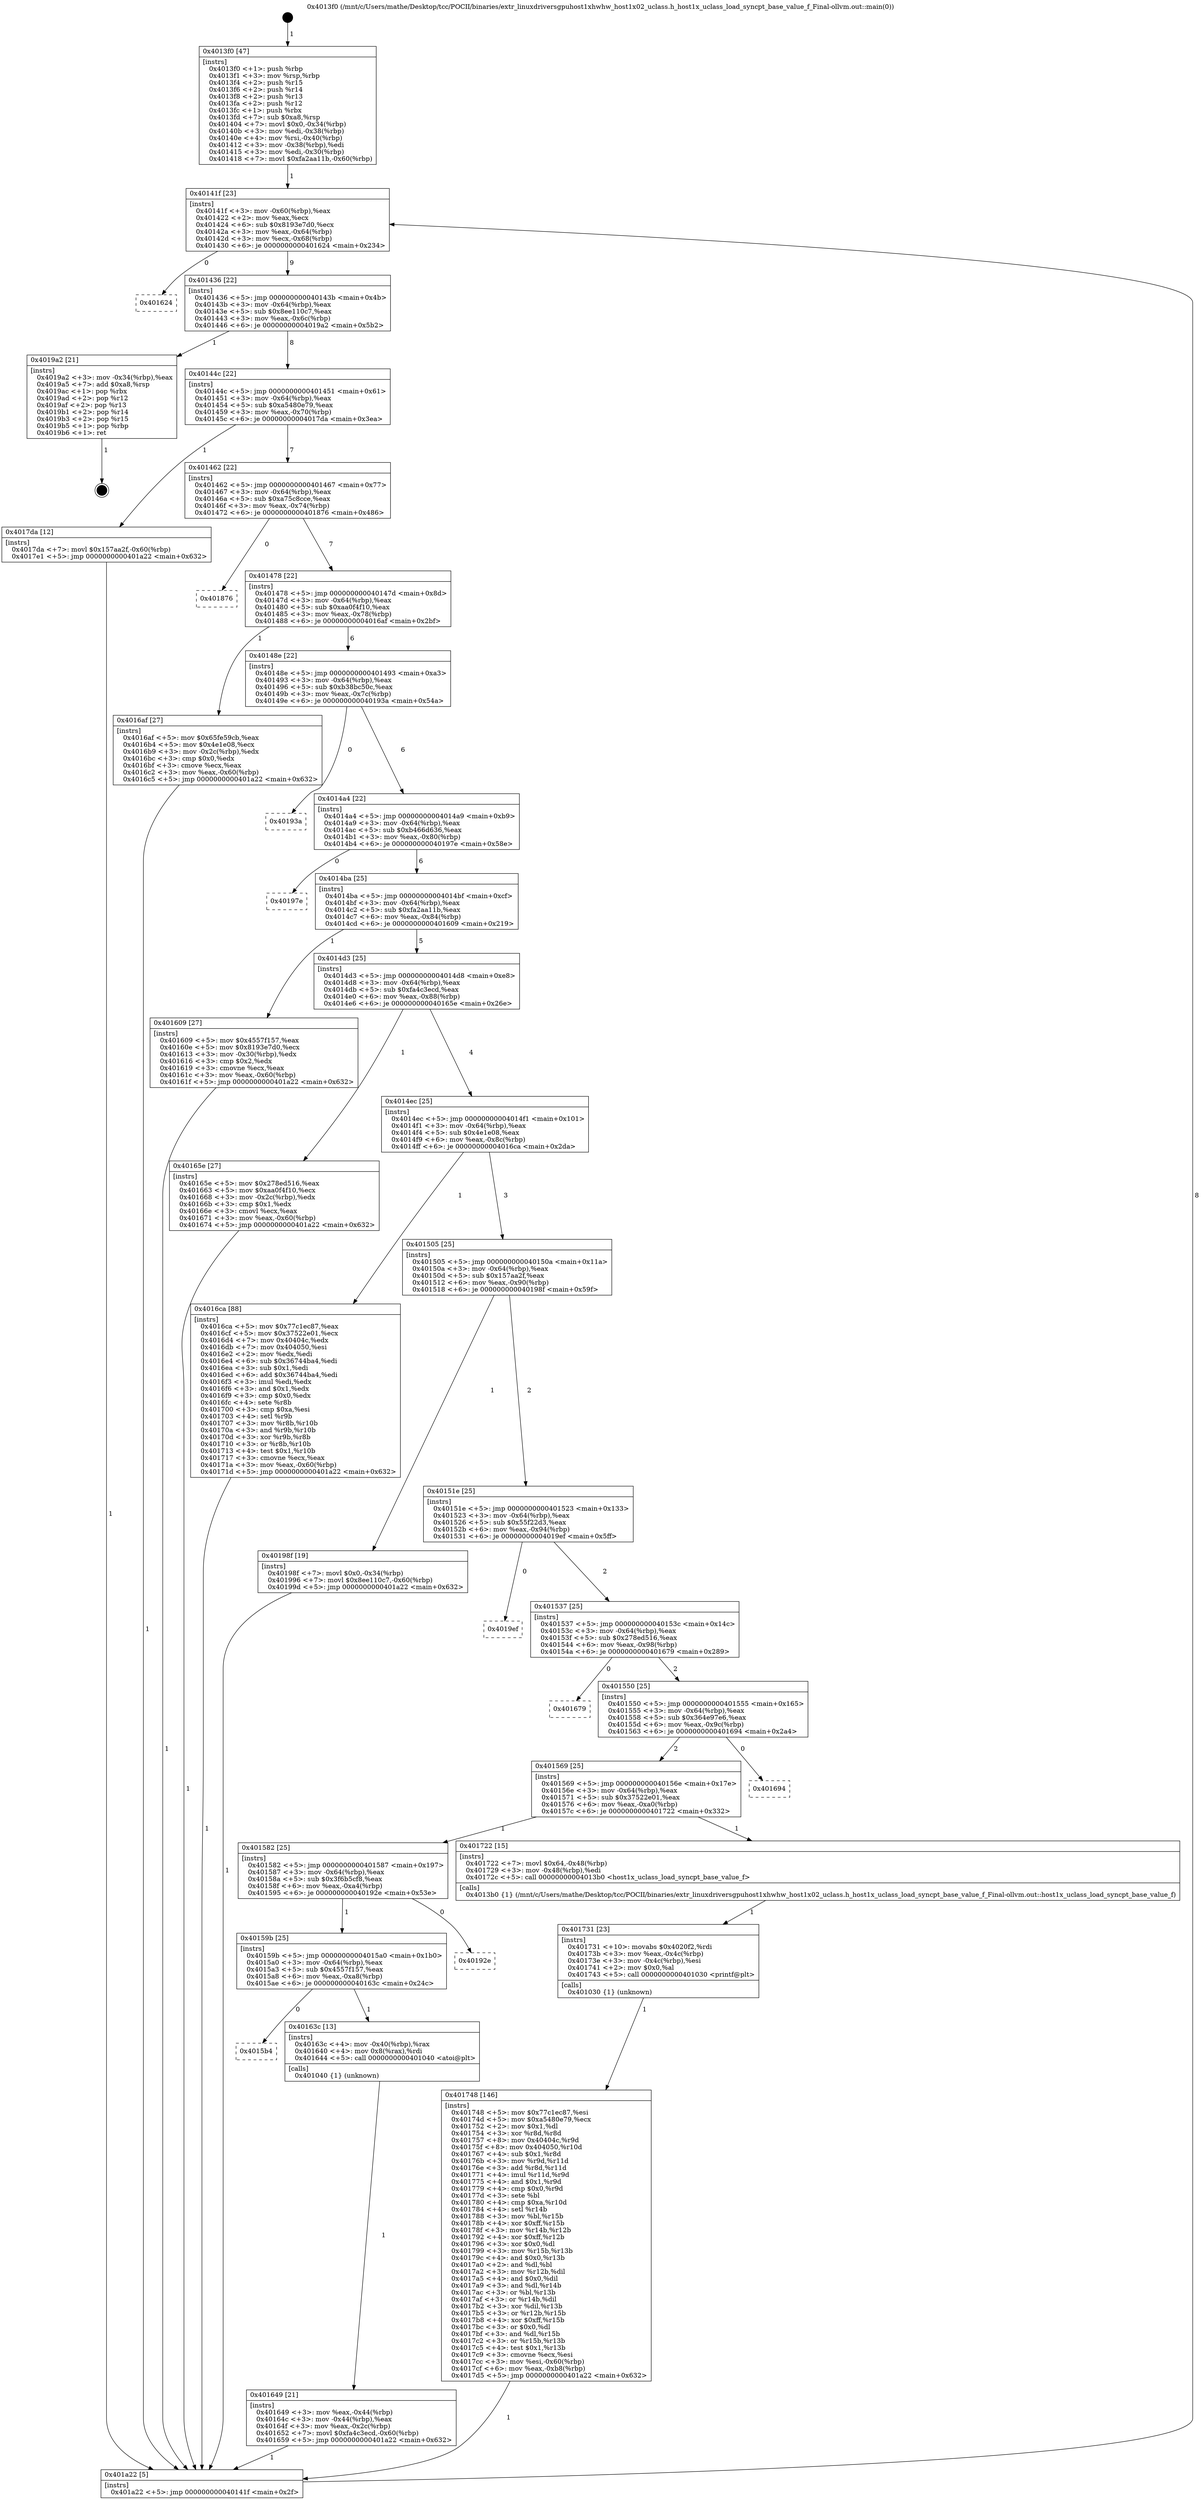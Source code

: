 digraph "0x4013f0" {
  label = "0x4013f0 (/mnt/c/Users/mathe/Desktop/tcc/POCII/binaries/extr_linuxdriversgpuhost1xhwhw_host1x02_uclass.h_host1x_uclass_load_syncpt_base_value_f_Final-ollvm.out::main(0))"
  labelloc = "t"
  node[shape=record]

  Entry [label="",width=0.3,height=0.3,shape=circle,fillcolor=black,style=filled]
  "0x40141f" [label="{
     0x40141f [23]\l
     | [instrs]\l
     &nbsp;&nbsp;0x40141f \<+3\>: mov -0x60(%rbp),%eax\l
     &nbsp;&nbsp;0x401422 \<+2\>: mov %eax,%ecx\l
     &nbsp;&nbsp;0x401424 \<+6\>: sub $0x8193e7d0,%ecx\l
     &nbsp;&nbsp;0x40142a \<+3\>: mov %eax,-0x64(%rbp)\l
     &nbsp;&nbsp;0x40142d \<+3\>: mov %ecx,-0x68(%rbp)\l
     &nbsp;&nbsp;0x401430 \<+6\>: je 0000000000401624 \<main+0x234\>\l
  }"]
  "0x401624" [label="{
     0x401624\l
  }", style=dashed]
  "0x401436" [label="{
     0x401436 [22]\l
     | [instrs]\l
     &nbsp;&nbsp;0x401436 \<+5\>: jmp 000000000040143b \<main+0x4b\>\l
     &nbsp;&nbsp;0x40143b \<+3\>: mov -0x64(%rbp),%eax\l
     &nbsp;&nbsp;0x40143e \<+5\>: sub $0x8ee110c7,%eax\l
     &nbsp;&nbsp;0x401443 \<+3\>: mov %eax,-0x6c(%rbp)\l
     &nbsp;&nbsp;0x401446 \<+6\>: je 00000000004019a2 \<main+0x5b2\>\l
  }"]
  Exit [label="",width=0.3,height=0.3,shape=circle,fillcolor=black,style=filled,peripheries=2]
  "0x4019a2" [label="{
     0x4019a2 [21]\l
     | [instrs]\l
     &nbsp;&nbsp;0x4019a2 \<+3\>: mov -0x34(%rbp),%eax\l
     &nbsp;&nbsp;0x4019a5 \<+7\>: add $0xa8,%rsp\l
     &nbsp;&nbsp;0x4019ac \<+1\>: pop %rbx\l
     &nbsp;&nbsp;0x4019ad \<+2\>: pop %r12\l
     &nbsp;&nbsp;0x4019af \<+2\>: pop %r13\l
     &nbsp;&nbsp;0x4019b1 \<+2\>: pop %r14\l
     &nbsp;&nbsp;0x4019b3 \<+2\>: pop %r15\l
     &nbsp;&nbsp;0x4019b5 \<+1\>: pop %rbp\l
     &nbsp;&nbsp;0x4019b6 \<+1\>: ret\l
  }"]
  "0x40144c" [label="{
     0x40144c [22]\l
     | [instrs]\l
     &nbsp;&nbsp;0x40144c \<+5\>: jmp 0000000000401451 \<main+0x61\>\l
     &nbsp;&nbsp;0x401451 \<+3\>: mov -0x64(%rbp),%eax\l
     &nbsp;&nbsp;0x401454 \<+5\>: sub $0xa5480e79,%eax\l
     &nbsp;&nbsp;0x401459 \<+3\>: mov %eax,-0x70(%rbp)\l
     &nbsp;&nbsp;0x40145c \<+6\>: je 00000000004017da \<main+0x3ea\>\l
  }"]
  "0x401748" [label="{
     0x401748 [146]\l
     | [instrs]\l
     &nbsp;&nbsp;0x401748 \<+5\>: mov $0x77c1ec87,%esi\l
     &nbsp;&nbsp;0x40174d \<+5\>: mov $0xa5480e79,%ecx\l
     &nbsp;&nbsp;0x401752 \<+2\>: mov $0x1,%dl\l
     &nbsp;&nbsp;0x401754 \<+3\>: xor %r8d,%r8d\l
     &nbsp;&nbsp;0x401757 \<+8\>: mov 0x40404c,%r9d\l
     &nbsp;&nbsp;0x40175f \<+8\>: mov 0x404050,%r10d\l
     &nbsp;&nbsp;0x401767 \<+4\>: sub $0x1,%r8d\l
     &nbsp;&nbsp;0x40176b \<+3\>: mov %r9d,%r11d\l
     &nbsp;&nbsp;0x40176e \<+3\>: add %r8d,%r11d\l
     &nbsp;&nbsp;0x401771 \<+4\>: imul %r11d,%r9d\l
     &nbsp;&nbsp;0x401775 \<+4\>: and $0x1,%r9d\l
     &nbsp;&nbsp;0x401779 \<+4\>: cmp $0x0,%r9d\l
     &nbsp;&nbsp;0x40177d \<+3\>: sete %bl\l
     &nbsp;&nbsp;0x401780 \<+4\>: cmp $0xa,%r10d\l
     &nbsp;&nbsp;0x401784 \<+4\>: setl %r14b\l
     &nbsp;&nbsp;0x401788 \<+3\>: mov %bl,%r15b\l
     &nbsp;&nbsp;0x40178b \<+4\>: xor $0xff,%r15b\l
     &nbsp;&nbsp;0x40178f \<+3\>: mov %r14b,%r12b\l
     &nbsp;&nbsp;0x401792 \<+4\>: xor $0xff,%r12b\l
     &nbsp;&nbsp;0x401796 \<+3\>: xor $0x0,%dl\l
     &nbsp;&nbsp;0x401799 \<+3\>: mov %r15b,%r13b\l
     &nbsp;&nbsp;0x40179c \<+4\>: and $0x0,%r13b\l
     &nbsp;&nbsp;0x4017a0 \<+2\>: and %dl,%bl\l
     &nbsp;&nbsp;0x4017a2 \<+3\>: mov %r12b,%dil\l
     &nbsp;&nbsp;0x4017a5 \<+4\>: and $0x0,%dil\l
     &nbsp;&nbsp;0x4017a9 \<+3\>: and %dl,%r14b\l
     &nbsp;&nbsp;0x4017ac \<+3\>: or %bl,%r13b\l
     &nbsp;&nbsp;0x4017af \<+3\>: or %r14b,%dil\l
     &nbsp;&nbsp;0x4017b2 \<+3\>: xor %dil,%r13b\l
     &nbsp;&nbsp;0x4017b5 \<+3\>: or %r12b,%r15b\l
     &nbsp;&nbsp;0x4017b8 \<+4\>: xor $0xff,%r15b\l
     &nbsp;&nbsp;0x4017bc \<+3\>: or $0x0,%dl\l
     &nbsp;&nbsp;0x4017bf \<+3\>: and %dl,%r15b\l
     &nbsp;&nbsp;0x4017c2 \<+3\>: or %r15b,%r13b\l
     &nbsp;&nbsp;0x4017c5 \<+4\>: test $0x1,%r13b\l
     &nbsp;&nbsp;0x4017c9 \<+3\>: cmovne %ecx,%esi\l
     &nbsp;&nbsp;0x4017cc \<+3\>: mov %esi,-0x60(%rbp)\l
     &nbsp;&nbsp;0x4017cf \<+6\>: mov %eax,-0xb8(%rbp)\l
     &nbsp;&nbsp;0x4017d5 \<+5\>: jmp 0000000000401a22 \<main+0x632\>\l
  }"]
  "0x4017da" [label="{
     0x4017da [12]\l
     | [instrs]\l
     &nbsp;&nbsp;0x4017da \<+7\>: movl $0x157aa2f,-0x60(%rbp)\l
     &nbsp;&nbsp;0x4017e1 \<+5\>: jmp 0000000000401a22 \<main+0x632\>\l
  }"]
  "0x401462" [label="{
     0x401462 [22]\l
     | [instrs]\l
     &nbsp;&nbsp;0x401462 \<+5\>: jmp 0000000000401467 \<main+0x77\>\l
     &nbsp;&nbsp;0x401467 \<+3\>: mov -0x64(%rbp),%eax\l
     &nbsp;&nbsp;0x40146a \<+5\>: sub $0xa75c8cce,%eax\l
     &nbsp;&nbsp;0x40146f \<+3\>: mov %eax,-0x74(%rbp)\l
     &nbsp;&nbsp;0x401472 \<+6\>: je 0000000000401876 \<main+0x486\>\l
  }"]
  "0x401731" [label="{
     0x401731 [23]\l
     | [instrs]\l
     &nbsp;&nbsp;0x401731 \<+10\>: movabs $0x4020f2,%rdi\l
     &nbsp;&nbsp;0x40173b \<+3\>: mov %eax,-0x4c(%rbp)\l
     &nbsp;&nbsp;0x40173e \<+3\>: mov -0x4c(%rbp),%esi\l
     &nbsp;&nbsp;0x401741 \<+2\>: mov $0x0,%al\l
     &nbsp;&nbsp;0x401743 \<+5\>: call 0000000000401030 \<printf@plt\>\l
     | [calls]\l
     &nbsp;&nbsp;0x401030 \{1\} (unknown)\l
  }"]
  "0x401876" [label="{
     0x401876\l
  }", style=dashed]
  "0x401478" [label="{
     0x401478 [22]\l
     | [instrs]\l
     &nbsp;&nbsp;0x401478 \<+5\>: jmp 000000000040147d \<main+0x8d\>\l
     &nbsp;&nbsp;0x40147d \<+3\>: mov -0x64(%rbp),%eax\l
     &nbsp;&nbsp;0x401480 \<+5\>: sub $0xaa0f4f10,%eax\l
     &nbsp;&nbsp;0x401485 \<+3\>: mov %eax,-0x78(%rbp)\l
     &nbsp;&nbsp;0x401488 \<+6\>: je 00000000004016af \<main+0x2bf\>\l
  }"]
  "0x401649" [label="{
     0x401649 [21]\l
     | [instrs]\l
     &nbsp;&nbsp;0x401649 \<+3\>: mov %eax,-0x44(%rbp)\l
     &nbsp;&nbsp;0x40164c \<+3\>: mov -0x44(%rbp),%eax\l
     &nbsp;&nbsp;0x40164f \<+3\>: mov %eax,-0x2c(%rbp)\l
     &nbsp;&nbsp;0x401652 \<+7\>: movl $0xfa4c3ecd,-0x60(%rbp)\l
     &nbsp;&nbsp;0x401659 \<+5\>: jmp 0000000000401a22 \<main+0x632\>\l
  }"]
  "0x4016af" [label="{
     0x4016af [27]\l
     | [instrs]\l
     &nbsp;&nbsp;0x4016af \<+5\>: mov $0x65fe59cb,%eax\l
     &nbsp;&nbsp;0x4016b4 \<+5\>: mov $0x4e1e08,%ecx\l
     &nbsp;&nbsp;0x4016b9 \<+3\>: mov -0x2c(%rbp),%edx\l
     &nbsp;&nbsp;0x4016bc \<+3\>: cmp $0x0,%edx\l
     &nbsp;&nbsp;0x4016bf \<+3\>: cmove %ecx,%eax\l
     &nbsp;&nbsp;0x4016c2 \<+3\>: mov %eax,-0x60(%rbp)\l
     &nbsp;&nbsp;0x4016c5 \<+5\>: jmp 0000000000401a22 \<main+0x632\>\l
  }"]
  "0x40148e" [label="{
     0x40148e [22]\l
     | [instrs]\l
     &nbsp;&nbsp;0x40148e \<+5\>: jmp 0000000000401493 \<main+0xa3\>\l
     &nbsp;&nbsp;0x401493 \<+3\>: mov -0x64(%rbp),%eax\l
     &nbsp;&nbsp;0x401496 \<+5\>: sub $0xb38bc50c,%eax\l
     &nbsp;&nbsp;0x40149b \<+3\>: mov %eax,-0x7c(%rbp)\l
     &nbsp;&nbsp;0x40149e \<+6\>: je 000000000040193a \<main+0x54a\>\l
  }"]
  "0x4015b4" [label="{
     0x4015b4\l
  }", style=dashed]
  "0x40193a" [label="{
     0x40193a\l
  }", style=dashed]
  "0x4014a4" [label="{
     0x4014a4 [22]\l
     | [instrs]\l
     &nbsp;&nbsp;0x4014a4 \<+5\>: jmp 00000000004014a9 \<main+0xb9\>\l
     &nbsp;&nbsp;0x4014a9 \<+3\>: mov -0x64(%rbp),%eax\l
     &nbsp;&nbsp;0x4014ac \<+5\>: sub $0xb466d636,%eax\l
     &nbsp;&nbsp;0x4014b1 \<+3\>: mov %eax,-0x80(%rbp)\l
     &nbsp;&nbsp;0x4014b4 \<+6\>: je 000000000040197e \<main+0x58e\>\l
  }"]
  "0x40163c" [label="{
     0x40163c [13]\l
     | [instrs]\l
     &nbsp;&nbsp;0x40163c \<+4\>: mov -0x40(%rbp),%rax\l
     &nbsp;&nbsp;0x401640 \<+4\>: mov 0x8(%rax),%rdi\l
     &nbsp;&nbsp;0x401644 \<+5\>: call 0000000000401040 \<atoi@plt\>\l
     | [calls]\l
     &nbsp;&nbsp;0x401040 \{1\} (unknown)\l
  }"]
  "0x40197e" [label="{
     0x40197e\l
  }", style=dashed]
  "0x4014ba" [label="{
     0x4014ba [25]\l
     | [instrs]\l
     &nbsp;&nbsp;0x4014ba \<+5\>: jmp 00000000004014bf \<main+0xcf\>\l
     &nbsp;&nbsp;0x4014bf \<+3\>: mov -0x64(%rbp),%eax\l
     &nbsp;&nbsp;0x4014c2 \<+5\>: sub $0xfa2aa11b,%eax\l
     &nbsp;&nbsp;0x4014c7 \<+6\>: mov %eax,-0x84(%rbp)\l
     &nbsp;&nbsp;0x4014cd \<+6\>: je 0000000000401609 \<main+0x219\>\l
  }"]
  "0x40159b" [label="{
     0x40159b [25]\l
     | [instrs]\l
     &nbsp;&nbsp;0x40159b \<+5\>: jmp 00000000004015a0 \<main+0x1b0\>\l
     &nbsp;&nbsp;0x4015a0 \<+3\>: mov -0x64(%rbp),%eax\l
     &nbsp;&nbsp;0x4015a3 \<+5\>: sub $0x4557f157,%eax\l
     &nbsp;&nbsp;0x4015a8 \<+6\>: mov %eax,-0xa8(%rbp)\l
     &nbsp;&nbsp;0x4015ae \<+6\>: je 000000000040163c \<main+0x24c\>\l
  }"]
  "0x401609" [label="{
     0x401609 [27]\l
     | [instrs]\l
     &nbsp;&nbsp;0x401609 \<+5\>: mov $0x4557f157,%eax\l
     &nbsp;&nbsp;0x40160e \<+5\>: mov $0x8193e7d0,%ecx\l
     &nbsp;&nbsp;0x401613 \<+3\>: mov -0x30(%rbp),%edx\l
     &nbsp;&nbsp;0x401616 \<+3\>: cmp $0x2,%edx\l
     &nbsp;&nbsp;0x401619 \<+3\>: cmovne %ecx,%eax\l
     &nbsp;&nbsp;0x40161c \<+3\>: mov %eax,-0x60(%rbp)\l
     &nbsp;&nbsp;0x40161f \<+5\>: jmp 0000000000401a22 \<main+0x632\>\l
  }"]
  "0x4014d3" [label="{
     0x4014d3 [25]\l
     | [instrs]\l
     &nbsp;&nbsp;0x4014d3 \<+5\>: jmp 00000000004014d8 \<main+0xe8\>\l
     &nbsp;&nbsp;0x4014d8 \<+3\>: mov -0x64(%rbp),%eax\l
     &nbsp;&nbsp;0x4014db \<+5\>: sub $0xfa4c3ecd,%eax\l
     &nbsp;&nbsp;0x4014e0 \<+6\>: mov %eax,-0x88(%rbp)\l
     &nbsp;&nbsp;0x4014e6 \<+6\>: je 000000000040165e \<main+0x26e\>\l
  }"]
  "0x401a22" [label="{
     0x401a22 [5]\l
     | [instrs]\l
     &nbsp;&nbsp;0x401a22 \<+5\>: jmp 000000000040141f \<main+0x2f\>\l
  }"]
  "0x4013f0" [label="{
     0x4013f0 [47]\l
     | [instrs]\l
     &nbsp;&nbsp;0x4013f0 \<+1\>: push %rbp\l
     &nbsp;&nbsp;0x4013f1 \<+3\>: mov %rsp,%rbp\l
     &nbsp;&nbsp;0x4013f4 \<+2\>: push %r15\l
     &nbsp;&nbsp;0x4013f6 \<+2\>: push %r14\l
     &nbsp;&nbsp;0x4013f8 \<+2\>: push %r13\l
     &nbsp;&nbsp;0x4013fa \<+2\>: push %r12\l
     &nbsp;&nbsp;0x4013fc \<+1\>: push %rbx\l
     &nbsp;&nbsp;0x4013fd \<+7\>: sub $0xa8,%rsp\l
     &nbsp;&nbsp;0x401404 \<+7\>: movl $0x0,-0x34(%rbp)\l
     &nbsp;&nbsp;0x40140b \<+3\>: mov %edi,-0x38(%rbp)\l
     &nbsp;&nbsp;0x40140e \<+4\>: mov %rsi,-0x40(%rbp)\l
     &nbsp;&nbsp;0x401412 \<+3\>: mov -0x38(%rbp),%edi\l
     &nbsp;&nbsp;0x401415 \<+3\>: mov %edi,-0x30(%rbp)\l
     &nbsp;&nbsp;0x401418 \<+7\>: movl $0xfa2aa11b,-0x60(%rbp)\l
  }"]
  "0x40192e" [label="{
     0x40192e\l
  }", style=dashed]
  "0x40165e" [label="{
     0x40165e [27]\l
     | [instrs]\l
     &nbsp;&nbsp;0x40165e \<+5\>: mov $0x278ed516,%eax\l
     &nbsp;&nbsp;0x401663 \<+5\>: mov $0xaa0f4f10,%ecx\l
     &nbsp;&nbsp;0x401668 \<+3\>: mov -0x2c(%rbp),%edx\l
     &nbsp;&nbsp;0x40166b \<+3\>: cmp $0x1,%edx\l
     &nbsp;&nbsp;0x40166e \<+3\>: cmovl %ecx,%eax\l
     &nbsp;&nbsp;0x401671 \<+3\>: mov %eax,-0x60(%rbp)\l
     &nbsp;&nbsp;0x401674 \<+5\>: jmp 0000000000401a22 \<main+0x632\>\l
  }"]
  "0x4014ec" [label="{
     0x4014ec [25]\l
     | [instrs]\l
     &nbsp;&nbsp;0x4014ec \<+5\>: jmp 00000000004014f1 \<main+0x101\>\l
     &nbsp;&nbsp;0x4014f1 \<+3\>: mov -0x64(%rbp),%eax\l
     &nbsp;&nbsp;0x4014f4 \<+5\>: sub $0x4e1e08,%eax\l
     &nbsp;&nbsp;0x4014f9 \<+6\>: mov %eax,-0x8c(%rbp)\l
     &nbsp;&nbsp;0x4014ff \<+6\>: je 00000000004016ca \<main+0x2da\>\l
  }"]
  "0x401582" [label="{
     0x401582 [25]\l
     | [instrs]\l
     &nbsp;&nbsp;0x401582 \<+5\>: jmp 0000000000401587 \<main+0x197\>\l
     &nbsp;&nbsp;0x401587 \<+3\>: mov -0x64(%rbp),%eax\l
     &nbsp;&nbsp;0x40158a \<+5\>: sub $0x3f6b5cf8,%eax\l
     &nbsp;&nbsp;0x40158f \<+6\>: mov %eax,-0xa4(%rbp)\l
     &nbsp;&nbsp;0x401595 \<+6\>: je 000000000040192e \<main+0x53e\>\l
  }"]
  "0x4016ca" [label="{
     0x4016ca [88]\l
     | [instrs]\l
     &nbsp;&nbsp;0x4016ca \<+5\>: mov $0x77c1ec87,%eax\l
     &nbsp;&nbsp;0x4016cf \<+5\>: mov $0x37522e01,%ecx\l
     &nbsp;&nbsp;0x4016d4 \<+7\>: mov 0x40404c,%edx\l
     &nbsp;&nbsp;0x4016db \<+7\>: mov 0x404050,%esi\l
     &nbsp;&nbsp;0x4016e2 \<+2\>: mov %edx,%edi\l
     &nbsp;&nbsp;0x4016e4 \<+6\>: sub $0x36744ba4,%edi\l
     &nbsp;&nbsp;0x4016ea \<+3\>: sub $0x1,%edi\l
     &nbsp;&nbsp;0x4016ed \<+6\>: add $0x36744ba4,%edi\l
     &nbsp;&nbsp;0x4016f3 \<+3\>: imul %edi,%edx\l
     &nbsp;&nbsp;0x4016f6 \<+3\>: and $0x1,%edx\l
     &nbsp;&nbsp;0x4016f9 \<+3\>: cmp $0x0,%edx\l
     &nbsp;&nbsp;0x4016fc \<+4\>: sete %r8b\l
     &nbsp;&nbsp;0x401700 \<+3\>: cmp $0xa,%esi\l
     &nbsp;&nbsp;0x401703 \<+4\>: setl %r9b\l
     &nbsp;&nbsp;0x401707 \<+3\>: mov %r8b,%r10b\l
     &nbsp;&nbsp;0x40170a \<+3\>: and %r9b,%r10b\l
     &nbsp;&nbsp;0x40170d \<+3\>: xor %r9b,%r8b\l
     &nbsp;&nbsp;0x401710 \<+3\>: or %r8b,%r10b\l
     &nbsp;&nbsp;0x401713 \<+4\>: test $0x1,%r10b\l
     &nbsp;&nbsp;0x401717 \<+3\>: cmovne %ecx,%eax\l
     &nbsp;&nbsp;0x40171a \<+3\>: mov %eax,-0x60(%rbp)\l
     &nbsp;&nbsp;0x40171d \<+5\>: jmp 0000000000401a22 \<main+0x632\>\l
  }"]
  "0x401505" [label="{
     0x401505 [25]\l
     | [instrs]\l
     &nbsp;&nbsp;0x401505 \<+5\>: jmp 000000000040150a \<main+0x11a\>\l
     &nbsp;&nbsp;0x40150a \<+3\>: mov -0x64(%rbp),%eax\l
     &nbsp;&nbsp;0x40150d \<+5\>: sub $0x157aa2f,%eax\l
     &nbsp;&nbsp;0x401512 \<+6\>: mov %eax,-0x90(%rbp)\l
     &nbsp;&nbsp;0x401518 \<+6\>: je 000000000040198f \<main+0x59f\>\l
  }"]
  "0x401722" [label="{
     0x401722 [15]\l
     | [instrs]\l
     &nbsp;&nbsp;0x401722 \<+7\>: movl $0x64,-0x48(%rbp)\l
     &nbsp;&nbsp;0x401729 \<+3\>: mov -0x48(%rbp),%edi\l
     &nbsp;&nbsp;0x40172c \<+5\>: call 00000000004013b0 \<host1x_uclass_load_syncpt_base_value_f\>\l
     | [calls]\l
     &nbsp;&nbsp;0x4013b0 \{1\} (/mnt/c/Users/mathe/Desktop/tcc/POCII/binaries/extr_linuxdriversgpuhost1xhwhw_host1x02_uclass.h_host1x_uclass_load_syncpt_base_value_f_Final-ollvm.out::host1x_uclass_load_syncpt_base_value_f)\l
  }"]
  "0x40198f" [label="{
     0x40198f [19]\l
     | [instrs]\l
     &nbsp;&nbsp;0x40198f \<+7\>: movl $0x0,-0x34(%rbp)\l
     &nbsp;&nbsp;0x401996 \<+7\>: movl $0x8ee110c7,-0x60(%rbp)\l
     &nbsp;&nbsp;0x40199d \<+5\>: jmp 0000000000401a22 \<main+0x632\>\l
  }"]
  "0x40151e" [label="{
     0x40151e [25]\l
     | [instrs]\l
     &nbsp;&nbsp;0x40151e \<+5\>: jmp 0000000000401523 \<main+0x133\>\l
     &nbsp;&nbsp;0x401523 \<+3\>: mov -0x64(%rbp),%eax\l
     &nbsp;&nbsp;0x401526 \<+5\>: sub $0x55f22d3,%eax\l
     &nbsp;&nbsp;0x40152b \<+6\>: mov %eax,-0x94(%rbp)\l
     &nbsp;&nbsp;0x401531 \<+6\>: je 00000000004019ef \<main+0x5ff\>\l
  }"]
  "0x401569" [label="{
     0x401569 [25]\l
     | [instrs]\l
     &nbsp;&nbsp;0x401569 \<+5\>: jmp 000000000040156e \<main+0x17e\>\l
     &nbsp;&nbsp;0x40156e \<+3\>: mov -0x64(%rbp),%eax\l
     &nbsp;&nbsp;0x401571 \<+5\>: sub $0x37522e01,%eax\l
     &nbsp;&nbsp;0x401576 \<+6\>: mov %eax,-0xa0(%rbp)\l
     &nbsp;&nbsp;0x40157c \<+6\>: je 0000000000401722 \<main+0x332\>\l
  }"]
  "0x4019ef" [label="{
     0x4019ef\l
  }", style=dashed]
  "0x401537" [label="{
     0x401537 [25]\l
     | [instrs]\l
     &nbsp;&nbsp;0x401537 \<+5\>: jmp 000000000040153c \<main+0x14c\>\l
     &nbsp;&nbsp;0x40153c \<+3\>: mov -0x64(%rbp),%eax\l
     &nbsp;&nbsp;0x40153f \<+5\>: sub $0x278ed516,%eax\l
     &nbsp;&nbsp;0x401544 \<+6\>: mov %eax,-0x98(%rbp)\l
     &nbsp;&nbsp;0x40154a \<+6\>: je 0000000000401679 \<main+0x289\>\l
  }"]
  "0x401694" [label="{
     0x401694\l
  }", style=dashed]
  "0x401679" [label="{
     0x401679\l
  }", style=dashed]
  "0x401550" [label="{
     0x401550 [25]\l
     | [instrs]\l
     &nbsp;&nbsp;0x401550 \<+5\>: jmp 0000000000401555 \<main+0x165\>\l
     &nbsp;&nbsp;0x401555 \<+3\>: mov -0x64(%rbp),%eax\l
     &nbsp;&nbsp;0x401558 \<+5\>: sub $0x364e97e6,%eax\l
     &nbsp;&nbsp;0x40155d \<+6\>: mov %eax,-0x9c(%rbp)\l
     &nbsp;&nbsp;0x401563 \<+6\>: je 0000000000401694 \<main+0x2a4\>\l
  }"]
  Entry -> "0x4013f0" [label=" 1"]
  "0x40141f" -> "0x401624" [label=" 0"]
  "0x40141f" -> "0x401436" [label=" 9"]
  "0x4019a2" -> Exit [label=" 1"]
  "0x401436" -> "0x4019a2" [label=" 1"]
  "0x401436" -> "0x40144c" [label=" 8"]
  "0x40198f" -> "0x401a22" [label=" 1"]
  "0x40144c" -> "0x4017da" [label=" 1"]
  "0x40144c" -> "0x401462" [label=" 7"]
  "0x4017da" -> "0x401a22" [label=" 1"]
  "0x401462" -> "0x401876" [label=" 0"]
  "0x401462" -> "0x401478" [label=" 7"]
  "0x401748" -> "0x401a22" [label=" 1"]
  "0x401478" -> "0x4016af" [label=" 1"]
  "0x401478" -> "0x40148e" [label=" 6"]
  "0x401731" -> "0x401748" [label=" 1"]
  "0x40148e" -> "0x40193a" [label=" 0"]
  "0x40148e" -> "0x4014a4" [label=" 6"]
  "0x401722" -> "0x401731" [label=" 1"]
  "0x4014a4" -> "0x40197e" [label=" 0"]
  "0x4014a4" -> "0x4014ba" [label=" 6"]
  "0x4016ca" -> "0x401a22" [label=" 1"]
  "0x4014ba" -> "0x401609" [label=" 1"]
  "0x4014ba" -> "0x4014d3" [label=" 5"]
  "0x401609" -> "0x401a22" [label=" 1"]
  "0x4013f0" -> "0x40141f" [label=" 1"]
  "0x401a22" -> "0x40141f" [label=" 8"]
  "0x40165e" -> "0x401a22" [label=" 1"]
  "0x4014d3" -> "0x40165e" [label=" 1"]
  "0x4014d3" -> "0x4014ec" [label=" 4"]
  "0x401649" -> "0x401a22" [label=" 1"]
  "0x4014ec" -> "0x4016ca" [label=" 1"]
  "0x4014ec" -> "0x401505" [label=" 3"]
  "0x40159b" -> "0x4015b4" [label=" 0"]
  "0x401505" -> "0x40198f" [label=" 1"]
  "0x401505" -> "0x40151e" [label=" 2"]
  "0x40159b" -> "0x40163c" [label=" 1"]
  "0x40151e" -> "0x4019ef" [label=" 0"]
  "0x40151e" -> "0x401537" [label=" 2"]
  "0x401582" -> "0x40159b" [label=" 1"]
  "0x401537" -> "0x401679" [label=" 0"]
  "0x401537" -> "0x401550" [label=" 2"]
  "0x401582" -> "0x40192e" [label=" 0"]
  "0x401550" -> "0x401694" [label=" 0"]
  "0x401550" -> "0x401569" [label=" 2"]
  "0x4016af" -> "0x401a22" [label=" 1"]
  "0x401569" -> "0x401722" [label=" 1"]
  "0x401569" -> "0x401582" [label=" 1"]
  "0x40163c" -> "0x401649" [label=" 1"]
}
